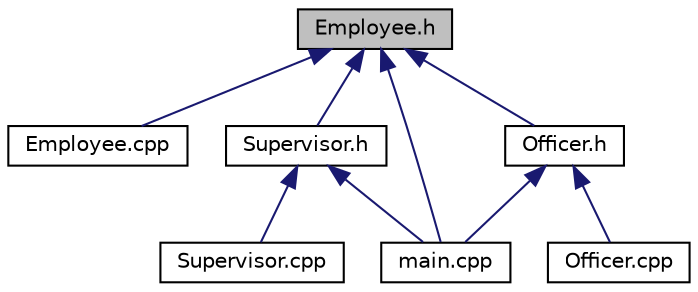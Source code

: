 digraph "Employee.h"
{
 // LATEX_PDF_SIZE
  edge [fontname="Helvetica",fontsize="10",labelfontname="Helvetica",labelfontsize="10"];
  node [fontname="Helvetica",fontsize="10",shape=record];
  Node1 [label="Employee.h",height=0.2,width=0.4,color="black", fillcolor="grey75", style="filled", fontcolor="black",tooltip="Declaration of the Employee class and its members."];
  Node1 -> Node2 [dir="back",color="midnightblue",fontsize="10",style="solid",fontname="Helvetica"];
  Node2 [label="Employee.cpp",height=0.2,width=0.4,color="black", fillcolor="white", style="filled",URL="$Employee_8cpp.html",tooltip="Implementation of the Employee class."];
  Node1 -> Node3 [dir="back",color="midnightblue",fontsize="10",style="solid",fontname="Helvetica"];
  Node3 [label="main.cpp",height=0.2,width=0.4,color="black", fillcolor="white", style="filled",URL="$main_8cpp.html",tooltip="Contains tests for the Employee, Supervisor, and Officer classes."];
  Node1 -> Node4 [dir="back",color="midnightblue",fontsize="10",style="solid",fontname="Helvetica"];
  Node4 [label="Supervisor.h",height=0.2,width=0.4,color="black", fillcolor="white", style="filled",URL="$Supervisor_8h.html",tooltip="Declaration of the Supervisor class, derived from Employee."];
  Node4 -> Node3 [dir="back",color="midnightblue",fontsize="10",style="solid",fontname="Helvetica"];
  Node4 -> Node5 [dir="back",color="midnightblue",fontsize="10",style="solid",fontname="Helvetica"];
  Node5 [label="Supervisor.cpp",height=0.2,width=0.4,color="black", fillcolor="white", style="filled",URL="$Supervisor_8cpp.html",tooltip="Implementation of the Supervisor class."];
  Node1 -> Node6 [dir="back",color="midnightblue",fontsize="10",style="solid",fontname="Helvetica"];
  Node6 [label="Officer.h",height=0.2,width=0.4,color="black", fillcolor="white", style="filled",URL="$Officer_8h.html",tooltip="Declaration of the Officer class, derived from Employee."];
  Node6 -> Node3 [dir="back",color="midnightblue",fontsize="10",style="solid",fontname="Helvetica"];
  Node6 -> Node7 [dir="back",color="midnightblue",fontsize="10",style="solid",fontname="Helvetica"];
  Node7 [label="Officer.cpp",height=0.2,width=0.4,color="black", fillcolor="white", style="filled",URL="$Officer_8cpp.html",tooltip="Implementation of the Officer class."];
}
